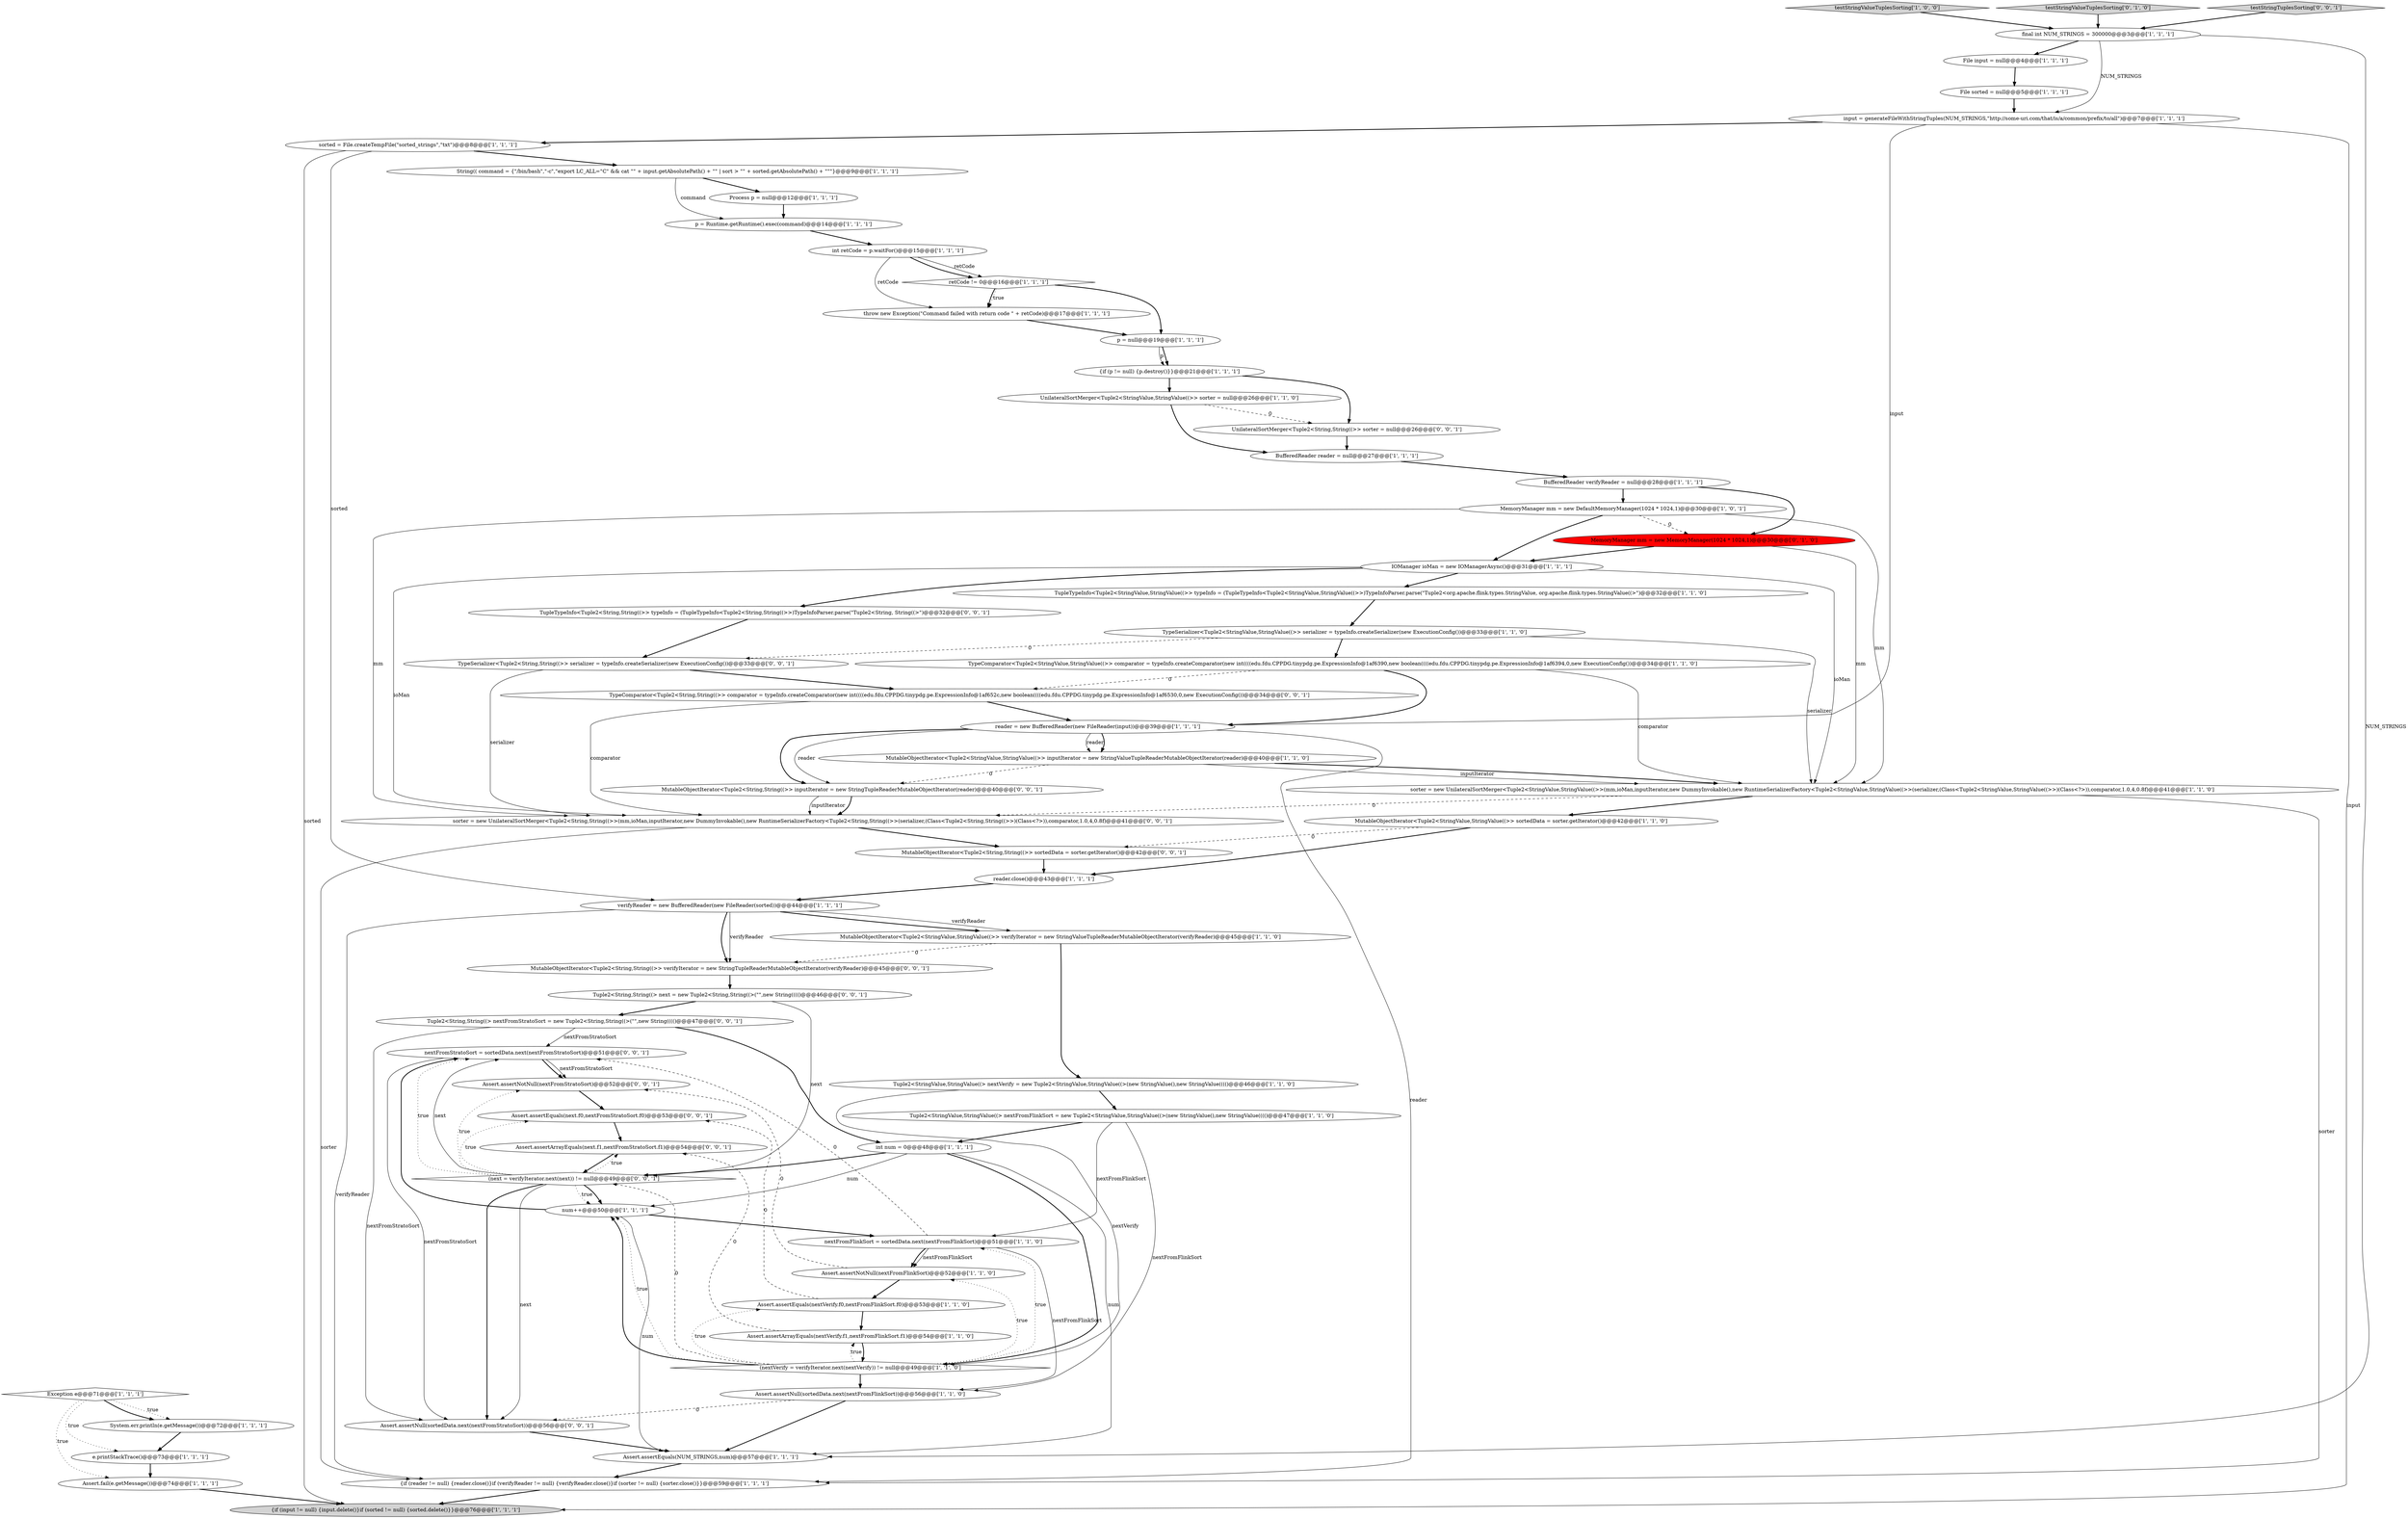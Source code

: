 digraph {
39 [style = filled, label = "{if (input != null) {input.delete()}if (sorted != null) {sorted.delete()}}@@@76@@@['1', '1', '1']", fillcolor = lightgray, shape = ellipse image = "AAA0AAABBB1BBB"];
15 [style = filled, label = "BufferedReader reader = null@@@27@@@['1', '1', '1']", fillcolor = white, shape = ellipse image = "AAA0AAABBB1BBB"];
31 [style = filled, label = "File input = null@@@4@@@['1', '1', '1']", fillcolor = white, shape = ellipse image = "AAA0AAABBB1BBB"];
48 [style = filled, label = "TypeComparator<Tuple2<String,String((>> comparator = typeInfo.createComparator(new int((((edu.fdu.CPPDG.tinypdg.pe.ExpressionInfo@1af652c,new boolean((((edu.fdu.CPPDG.tinypdg.pe.ExpressionInfo@1af6530,0,new ExecutionConfig())@@@34@@@['0', '0', '1']", fillcolor = white, shape = ellipse image = "AAA0AAABBB3BBB"];
18 [style = filled, label = "Assert.assertNull(sortedData.next(nextFromFlinkSort))@@@56@@@['1', '1', '0']", fillcolor = white, shape = ellipse image = "AAA0AAABBB1BBB"];
47 [style = filled, label = "MemoryManager mm = new MemoryManager(1024 * 1024,1)@@@30@@@['0', '1', '0']", fillcolor = red, shape = ellipse image = "AAA1AAABBB2BBB"];
54 [style = filled, label = "nextFromStratoSort = sortedData.next(nextFromStratoSort)@@@51@@@['0', '0', '1']", fillcolor = white, shape = ellipse image = "AAA0AAABBB3BBB"];
40 [style = filled, label = "{if (p != null) {p.destroy()}}@@@21@@@['1', '1', '1']", fillcolor = white, shape = ellipse image = "AAA0AAABBB1BBB"];
19 [style = filled, label = "throw new Exception(\"Command failed with return code \" + retCode)@@@17@@@['1', '1', '1']", fillcolor = white, shape = ellipse image = "AAA0AAABBB1BBB"];
2 [style = filled, label = "MutableObjectIterator<Tuple2<StringValue,StringValue((>> inputIterator = new StringValueTupleReaderMutableObjectIterator(reader)@@@40@@@['1', '1', '0']", fillcolor = white, shape = ellipse image = "AAA0AAABBB1BBB"];
1 [style = filled, label = "e.printStackTrace()@@@73@@@['1', '1', '1']", fillcolor = white, shape = ellipse image = "AAA0AAABBB1BBB"];
33 [style = filled, label = "Assert.assertEquals(NUM_STRINGS,num)@@@57@@@['1', '1', '1']", fillcolor = white, shape = ellipse image = "AAA0AAABBB1BBB"];
53 [style = filled, label = "UnilateralSortMerger<Tuple2<String,String((>> sorter = null@@@26@@@['0', '0', '1']", fillcolor = white, shape = ellipse image = "AAA0AAABBB3BBB"];
57 [style = filled, label = "TypeSerializer<Tuple2<String,String((>> serializer = typeInfo.createSerializer(new ExecutionConfig())@@@33@@@['0', '0', '1']", fillcolor = white, shape = ellipse image = "AAA0AAABBB3BBB"];
12 [style = filled, label = "Exception e@@@71@@@['1', '1', '1']", fillcolor = white, shape = diamond image = "AAA0AAABBB1BBB"];
23 [style = filled, label = "testStringValueTuplesSorting['1', '0', '0']", fillcolor = lightgray, shape = diamond image = "AAA0AAABBB1BBB"];
14 [style = filled, label = "Assert.fail(e.getMessage())@@@74@@@['1', '1', '1']", fillcolor = white, shape = ellipse image = "AAA0AAABBB1BBB"];
5 [style = filled, label = "{if (reader != null) {reader.close()}if (verifyReader != null) {verifyReader.close()}if (sorter != null) {sorter.close()}}@@@59@@@['1', '1', '1']", fillcolor = white, shape = ellipse image = "AAA0AAABBB1BBB"];
11 [style = filled, label = "TypeComparator<Tuple2<StringValue,StringValue((>> comparator = typeInfo.createComparator(new int((((edu.fdu.CPPDG.tinypdg.pe.ExpressionInfo@1af6390,new boolean((((edu.fdu.CPPDG.tinypdg.pe.ExpressionInfo@1af6394,0,new ExecutionConfig())@@@34@@@['1', '1', '0']", fillcolor = white, shape = ellipse image = "AAA0AAABBB1BBB"];
17 [style = filled, label = "Assert.assertNotNull(nextFromFlinkSort)@@@52@@@['1', '1', '0']", fillcolor = white, shape = ellipse image = "AAA0AAABBB1BBB"];
7 [style = filled, label = "UnilateralSortMerger<Tuple2<StringValue,StringValue((>> sorter = null@@@26@@@['1', '1', '0']", fillcolor = white, shape = ellipse image = "AAA0AAABBB1BBB"];
3 [style = filled, label = "Tuple2<StringValue,StringValue((> nextFromFlinkSort = new Tuple2<StringValue,StringValue((>(new StringValue(),new StringValue(((()@@@47@@@['1', '1', '0']", fillcolor = white, shape = ellipse image = "AAA0AAABBB1BBB"];
16 [style = filled, label = "TypeSerializer<Tuple2<StringValue,StringValue((>> serializer = typeInfo.createSerializer(new ExecutionConfig())@@@33@@@['1', '1', '0']", fillcolor = white, shape = ellipse image = "AAA0AAABBB1BBB"];
49 [style = filled, label = "(next = verifyIterator.next(next)) != null@@@49@@@['0', '0', '1']", fillcolor = white, shape = diamond image = "AAA0AAABBB3BBB"];
0 [style = filled, label = "int retCode = p.waitFor()@@@15@@@['1', '1', '1']", fillcolor = white, shape = ellipse image = "AAA0AAABBB1BBB"];
27 [style = filled, label = "Tuple2<StringValue,StringValue((> nextVerify = new Tuple2<StringValue,StringValue((>(new StringValue(),new StringValue(((()@@@46@@@['1', '1', '0']", fillcolor = white, shape = ellipse image = "AAA0AAABBB1BBB"];
44 [style = filled, label = "String(( command = {\"/bin/bash\",\"-c\",\"export LC_ALL=\"C\" && cat \"\" + input.getAbsolutePath() + \"\" | sort > \"\" + sorted.getAbsolutePath() + \"\"\"}@@@9@@@['1', '1', '1']", fillcolor = white, shape = ellipse image = "AAA0AAABBB1BBB"];
55 [style = filled, label = "MutableObjectIterator<Tuple2<String,String((>> inputIterator = new StringTupleReaderMutableObjectIterator(reader)@@@40@@@['0', '0', '1']", fillcolor = white, shape = ellipse image = "AAA0AAABBB3BBB"];
26 [style = filled, label = "sorter = new UnilateralSortMerger<Tuple2<StringValue,StringValue((>>(mm,ioMan,inputIterator,new DummyInvokable(),new RuntimeSerializerFactory<Tuple2<StringValue,StringValue((>>(serializer,(Class<Tuple2<StringValue,StringValue((>>)(Class<?>)),comparator,1.0,4,0.8f)@@@41@@@['1', '1', '0']", fillcolor = white, shape = ellipse image = "AAA0AAABBB1BBB"];
36 [style = filled, label = "Assert.assertArrayEquals(nextVerify.f1,nextFromFlinkSort.f1)@@@54@@@['1', '1', '0']", fillcolor = white, shape = ellipse image = "AAA0AAABBB1BBB"];
62 [style = filled, label = "MutableObjectIterator<Tuple2<String,String((>> sortedData = sorter.getIterator()@@@42@@@['0', '0', '1']", fillcolor = white, shape = ellipse image = "AAA0AAABBB3BBB"];
64 [style = filled, label = "MutableObjectIterator<Tuple2<String,String((>> verifyIterator = new StringTupleReaderMutableObjectIterator(verifyReader)@@@45@@@['0', '0', '1']", fillcolor = white, shape = ellipse image = "AAA0AAABBB3BBB"];
9 [style = filled, label = "MemoryManager mm = new DefaultMemoryManager(1024 * 1024,1)@@@30@@@['1', '0', '1']", fillcolor = white, shape = ellipse image = "AAA0AAABBB1BBB"];
51 [style = filled, label = "sorter = new UnilateralSortMerger<Tuple2<String,String((>>(mm,ioMan,inputIterator,new DummyInvokable(),new RuntimeSerializerFactory<Tuple2<String,String((>>(serializer,(Class<Tuple2<String,String((>>)(Class<?>)),comparator,1.0,4,0.8f)@@@41@@@['0', '0', '1']", fillcolor = white, shape = ellipse image = "AAA0AAABBB3BBB"];
8 [style = filled, label = "int num = 0@@@48@@@['1', '1', '1']", fillcolor = white, shape = ellipse image = "AAA0AAABBB1BBB"];
35 [style = filled, label = "IOManager ioMan = new IOManagerAsync()@@@31@@@['1', '1', '1']", fillcolor = white, shape = ellipse image = "AAA0AAABBB1BBB"];
6 [style = filled, label = "final int NUM_STRINGS = 300000@@@3@@@['1', '1', '1']", fillcolor = white, shape = ellipse image = "AAA0AAABBB1BBB"];
34 [style = filled, label = "File sorted = null@@@5@@@['1', '1', '1']", fillcolor = white, shape = ellipse image = "AAA0AAABBB1BBB"];
46 [style = filled, label = "testStringValueTuplesSorting['0', '1', '0']", fillcolor = lightgray, shape = diamond image = "AAA0AAABBB2BBB"];
24 [style = filled, label = "sorted = File.createTempFile(\"sorted_strings\",\"txt\")@@@8@@@['1', '1', '1']", fillcolor = white, shape = ellipse image = "AAA0AAABBB1BBB"];
63 [style = filled, label = "testStringTuplesSorting['0', '0', '1']", fillcolor = lightgray, shape = diamond image = "AAA0AAABBB3BBB"];
22 [style = filled, label = "reader.close()@@@43@@@['1', '1', '1']", fillcolor = white, shape = ellipse image = "AAA0AAABBB1BBB"];
58 [style = filled, label = "Assert.assertNotNull(nextFromStratoSort)@@@52@@@['0', '0', '1']", fillcolor = white, shape = ellipse image = "AAA0AAABBB3BBB"];
28 [style = filled, label = "nextFromFlinkSort = sortedData.next(nextFromFlinkSort)@@@51@@@['1', '1', '0']", fillcolor = white, shape = ellipse image = "AAA0AAABBB1BBB"];
25 [style = filled, label = "p = null@@@19@@@['1', '1', '1']", fillcolor = white, shape = ellipse image = "AAA0AAABBB1BBB"];
37 [style = filled, label = "reader = new BufferedReader(new FileReader(input))@@@39@@@['1', '1', '1']", fillcolor = white, shape = ellipse image = "AAA0AAABBB1BBB"];
42 [style = filled, label = "num++@@@50@@@['1', '1', '1']", fillcolor = white, shape = ellipse image = "AAA0AAABBB1BBB"];
61 [style = filled, label = "Assert.assertArrayEquals(next.f1,nextFromStratoSort.f1)@@@54@@@['0', '0', '1']", fillcolor = white, shape = ellipse image = "AAA0AAABBB3BBB"];
20 [style = filled, label = "Process p = null@@@12@@@['1', '1', '1']", fillcolor = white, shape = ellipse image = "AAA0AAABBB1BBB"];
41 [style = filled, label = "MutableObjectIterator<Tuple2<StringValue,StringValue((>> verifyIterator = new StringValueTupleReaderMutableObjectIterator(verifyReader)@@@45@@@['1', '1', '0']", fillcolor = white, shape = ellipse image = "AAA0AAABBB1BBB"];
21 [style = filled, label = "MutableObjectIterator<Tuple2<StringValue,StringValue((>> sortedData = sorter.getIterator()@@@42@@@['1', '1', '0']", fillcolor = white, shape = ellipse image = "AAA0AAABBB1BBB"];
52 [style = filled, label = "Tuple2<String,String((> nextFromStratoSort = new Tuple2<String,String((>(\"\",new String(((()@@@47@@@['0', '0', '1']", fillcolor = white, shape = ellipse image = "AAA0AAABBB3BBB"];
43 [style = filled, label = "(nextVerify = verifyIterator.next(nextVerify)) != null@@@49@@@['1', '1', '0']", fillcolor = white, shape = diamond image = "AAA0AAABBB1BBB"];
60 [style = filled, label = "Tuple2<String,String((> next = new Tuple2<String,String((>(\"\",new String(((()@@@46@@@['0', '0', '1']", fillcolor = white, shape = ellipse image = "AAA0AAABBB3BBB"];
50 [style = filled, label = "TupleTypeInfo<Tuple2<String,String((>> typeInfo = (TupleTypeInfo<Tuple2<String,String((>>)TypeInfoParser.parse(\"Tuple2<String, String((>\")@@@32@@@['0', '0', '1']", fillcolor = white, shape = ellipse image = "AAA0AAABBB3BBB"];
30 [style = filled, label = "retCode != 0@@@16@@@['1', '1', '1']", fillcolor = white, shape = diamond image = "AAA0AAABBB1BBB"];
29 [style = filled, label = "Assert.assertEquals(nextVerify.f0,nextFromFlinkSort.f0)@@@53@@@['1', '1', '0']", fillcolor = white, shape = ellipse image = "AAA0AAABBB1BBB"];
45 [style = filled, label = "p = Runtime.getRuntime().exec(command)@@@14@@@['1', '1', '1']", fillcolor = white, shape = ellipse image = "AAA0AAABBB1BBB"];
32 [style = filled, label = "BufferedReader verifyReader = null@@@28@@@['1', '1', '1']", fillcolor = white, shape = ellipse image = "AAA0AAABBB1BBB"];
4 [style = filled, label = "input = generateFileWithStringTuples(NUM_STRINGS,\"http://some-uri.com/that/is/a/common/prefix/to/all\")@@@7@@@['1', '1', '1']", fillcolor = white, shape = ellipse image = "AAA0AAABBB1BBB"];
59 [style = filled, label = "Assert.assertNull(sortedData.next(nextFromStratoSort))@@@56@@@['0', '0', '1']", fillcolor = white, shape = ellipse image = "AAA0AAABBB3BBB"];
56 [style = filled, label = "Assert.assertEquals(next.f0,nextFromStratoSort.f0)@@@53@@@['0', '0', '1']", fillcolor = white, shape = ellipse image = "AAA0AAABBB3BBB"];
38 [style = filled, label = "System.err.println(e.getMessage())@@@72@@@['1', '1', '1']", fillcolor = white, shape = ellipse image = "AAA0AAABBB1BBB"];
10 [style = filled, label = "TupleTypeInfo<Tuple2<StringValue,StringValue((>> typeInfo = (TupleTypeInfo<Tuple2<StringValue,StringValue((>>)TypeInfoParser.parse(\"Tuple2<org.apache.flink.types.StringValue, org.apache.flink.types.StringValue((>\")@@@32@@@['1', '1', '0']", fillcolor = white, shape = ellipse image = "AAA0AAABBB1BBB"];
13 [style = filled, label = "verifyReader = new BufferedReader(new FileReader(sorted))@@@44@@@['1', '1', '1']", fillcolor = white, shape = ellipse image = "AAA0AAABBB1BBB"];
0->30 [style = bold, label=""];
4->39 [style = solid, label="input"];
8->42 [style = solid, label="num"];
52->8 [style = bold, label=""];
2->26 [style = bold, label=""];
49->59 [style = bold, label=""];
43->17 [style = dotted, label="true"];
52->59 [style = solid, label="nextFromStratoSort"];
9->26 [style = solid, label="mm"];
43->42 [style = bold, label=""];
55->51 [style = bold, label=""];
43->18 [style = bold, label=""];
37->55 [style = bold, label=""];
54->59 [style = solid, label="nextFromStratoSort"];
9->35 [style = bold, label=""];
12->38 [style = bold, label=""];
35->50 [style = bold, label=""];
29->56 [style = dashed, label="0"];
45->0 [style = bold, label=""];
48->51 [style = solid, label="comparator"];
35->10 [style = bold, label=""];
13->41 [style = solid, label="verifyReader"];
28->18 [style = solid, label="nextFromFlinkSort"];
64->60 [style = bold, label=""];
11->48 [style = dashed, label="0"];
24->39 [style = solid, label="sorted"];
20->45 [style = bold, label=""];
22->13 [style = bold, label=""];
25->40 [style = bold, label=""];
0->19 [style = solid, label="retCode"];
3->18 [style = solid, label="nextFromFlinkSort"];
41->64 [style = dashed, label="0"];
61->49 [style = bold, label=""];
29->36 [style = bold, label=""];
48->37 [style = bold, label=""];
54->58 [style = solid, label="nextFromStratoSort"];
51->5 [style = solid, label="sorter"];
5->39 [style = bold, label=""];
47->26 [style = solid, label="mm"];
37->2 [style = solid, label="reader"];
49->54 [style = dotted, label="true"];
25->40 [style = solid, label="p"];
46->6 [style = bold, label=""];
24->44 [style = bold, label=""];
30->19 [style = dotted, label="true"];
11->37 [style = bold, label=""];
11->26 [style = solid, label="comparator"];
6->4 [style = solid, label="NUM_STRINGS"];
58->56 [style = bold, label=""];
19->25 [style = bold, label=""];
54->58 [style = bold, label=""];
4->37 [style = solid, label="input"];
42->33 [style = solid, label="num"];
3->28 [style = solid, label="nextFromFlinkSort"];
30->19 [style = bold, label=""];
21->22 [style = bold, label=""];
44->20 [style = bold, label=""];
43->28 [style = dotted, label="true"];
16->57 [style = dashed, label="0"];
43->49 [style = dashed, label="0"];
14->39 [style = bold, label=""];
8->33 [style = solid, label="num"];
36->43 [style = bold, label=""];
24->13 [style = solid, label="sorted"];
6->33 [style = solid, label="NUM_STRINGS"];
16->26 [style = solid, label="serializer"];
13->64 [style = bold, label=""];
28->54 [style = dashed, label="0"];
4->24 [style = bold, label=""];
41->27 [style = bold, label=""];
40->53 [style = bold, label=""];
51->62 [style = bold, label=""];
62->22 [style = bold, label=""];
37->55 [style = solid, label="reader"];
13->64 [style = solid, label="verifyReader"];
55->51 [style = solid, label="inputIterator"];
18->33 [style = bold, label=""];
13->5 [style = solid, label="verifyReader"];
57->51 [style = solid, label="serializer"];
44->45 [style = solid, label="command"];
49->59 [style = solid, label="next"];
63->6 [style = bold, label=""];
33->5 [style = bold, label=""];
2->55 [style = dashed, label="0"];
49->42 [style = dotted, label="true"];
31->34 [style = bold, label=""];
38->1 [style = bold, label=""];
26->21 [style = bold, label=""];
13->41 [style = bold, label=""];
32->9 [style = bold, label=""];
49->56 [style = dotted, label="true"];
10->16 [style = bold, label=""];
49->54 [style = solid, label="next"];
3->8 [style = bold, label=""];
23->6 [style = bold, label=""];
50->57 [style = bold, label=""];
7->53 [style = dashed, label="0"];
28->17 [style = bold, label=""];
7->15 [style = bold, label=""];
37->2 [style = bold, label=""];
59->33 [style = bold, label=""];
27->43 [style = solid, label="nextVerify"];
42->28 [style = bold, label=""];
60->52 [style = bold, label=""];
26->5 [style = solid, label="sorter"];
43->36 [style = dotted, label="true"];
49->61 [style = dotted, label="true"];
49->42 [style = bold, label=""];
21->62 [style = dashed, label="0"];
26->51 [style = dashed, label="0"];
16->11 [style = bold, label=""];
17->58 [style = dashed, label="0"];
18->59 [style = dashed, label="0"];
27->3 [style = bold, label=""];
60->49 [style = solid, label="next"];
49->58 [style = dotted, label="true"];
12->1 [style = dotted, label="true"];
30->25 [style = bold, label=""];
28->17 [style = solid, label="nextFromFlinkSort"];
8->43 [style = bold, label=""];
56->61 [style = bold, label=""];
12->38 [style = dotted, label="true"];
43->42 [style = dotted, label="true"];
47->35 [style = bold, label=""];
43->29 [style = dotted, label="true"];
57->48 [style = bold, label=""];
9->47 [style = dashed, label="0"];
12->14 [style = dotted, label="true"];
2->26 [style = solid, label="inputIterator"];
40->7 [style = bold, label=""];
9->51 [style = solid, label="mm"];
6->31 [style = bold, label=""];
32->47 [style = bold, label=""];
35->26 [style = solid, label="ioMan"];
52->54 [style = solid, label="nextFromStratoSort"];
36->61 [style = dashed, label="0"];
34->4 [style = bold, label=""];
8->49 [style = bold, label=""];
53->15 [style = bold, label=""];
1->14 [style = bold, label=""];
0->30 [style = solid, label="retCode"];
42->54 [style = bold, label=""];
15->32 [style = bold, label=""];
17->29 [style = bold, label=""];
35->51 [style = solid, label="ioMan"];
37->5 [style = solid, label="reader"];
}
